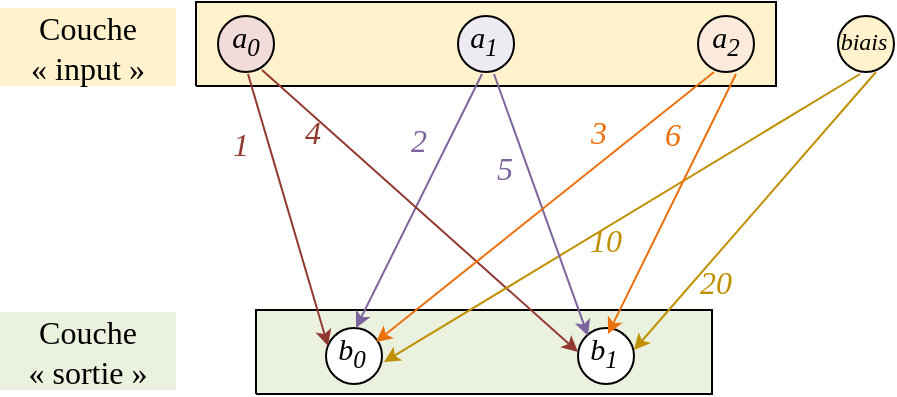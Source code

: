 <mxfile version="14.4.6" type="device"><diagram id="aUKZ1rv6fXUoQIfNmGdn" name="Page-1"><mxGraphModel dx="1182" dy="707" grid="1" gridSize="10" guides="1" tooltips="1" connect="1" arrows="1" fold="1" page="1" pageScale="1" pageWidth="827" pageHeight="1169" math="0" shadow="0"><root><mxCell id="0"/><mxCell id="1" parent="0"/><mxCell id="wtP-kSotFZjSb7o0V7ZI-9" style="vsdxID=165;fillColor=#fff2cc;gradientColor=none;shape=stencil(nZBLDoAgDERP0z3SIyjew0SURgSD+Lu9kMZoXLhwN9O+tukAlrNpJg1SzDH4QW/URgNYgZTkjA4UkwJUgGXng+6DX1zLfmoymdXo17xh5zmRJ6Q42BWCfc2oJfdAr+Yv+AP9Cb7OJ3H/2JG1HNGz/84klThPVCc=);strokeColor=#000000;labelBackgroundColor=none;rounded=0;html=1;whiteSpace=wrap;" vertex="1" parent="1"><mxGeometry x="238" y="715" width="290" height="42" as="geometry"/></mxCell><mxCell id="wtP-kSotFZjSb7o0V7ZI-10" value="&lt;p style=&quot;align:center;margin-left:0;margin-right:0;margin-top:0px;margin-bottom:0px;text-indent:0;valign:middle;direction:ltr;&quot;&gt;&lt;font style=&quot;font-size:15px;font-family:Cambria Math;color:#000000;direction:ltr;letter-spacing:0px;line-height:120%;opacity:1&quot;&gt;&lt;i&gt;a&lt;/i&gt;&lt;/font&gt;&lt;font style=&quot;font-size:15px;font-family:Cambria Math;color:#000000;direction:ltr;letter-spacing:0px;line-height:120%;opacity:1&quot;&gt;&lt;i&gt;&lt;sub&gt;0&lt;/sub&gt;&lt;/i&gt;&lt;/font&gt;&lt;font style=&quot;font-size:15px;font-family:Cambria Math;color:#000000;direction:ltr;letter-spacing:0px;line-height:120%;opacity:1&quot;&gt;&lt;br/&gt;&lt;/font&gt;&lt;/p&gt;" style="verticalAlign=middle;align=center;vsdxID=166;fillColor=#f2dcda;gradientColor=none;shape=stencil(vVHLDsIgEPwajiQI6RfU+h8bu22JCGRB2/69kG1iazx58DazM/vIjjBtmiCi0CplCjecbZ8nYc5Ca+snJJsLEqYTph0C4Ujh4XvmEaqzont41gkL96naodXKrGF6YSfQtUi0OXXDVlqPfJNP6usotUhYbJIUMmQb/GGrAxpRljVycDBuc1hKM2LclX8/7H9nFfB+82Cd45T2+mcspcSRmu4F);spacingTop=-3;spacingBottom=-1;spacingLeft=-3;spacingRight=-3;labelBackgroundColor=none;rounded=0;html=1;whiteSpace=wrap;" vertex="1" parent="1"><mxGeometry x="249" y="722" width="28" height="28" as="geometry"/></mxCell><mxCell id="wtP-kSotFZjSb7o0V7ZI-11" value="&lt;p style=&quot;align:center;margin-left:0;margin-right:0;margin-top:0px;margin-bottom:0px;text-indent:0;valign:middle;direction:ltr;&quot;&gt;&lt;font style=&quot;font-size:15px;font-family:Cambria Math;color:#000000;direction:ltr;letter-spacing:0px;line-height:120%;opacity:1&quot;&gt;&lt;i&gt;a&lt;/i&gt;&lt;/font&gt;&lt;font style=&quot;font-size:15px;font-family:Cambria Math;color:#000000;direction:ltr;letter-spacing:0px;line-height:120%;opacity:1&quot;&gt;&lt;i&gt;&lt;sub&gt;2&lt;br/&gt;&lt;/sub&gt;&lt;/i&gt;&lt;/font&gt;&lt;/p&gt;" style="verticalAlign=middle;align=center;vsdxID=167;fillColor=#fcebdd;gradientColor=none;shape=stencil(vVHLDsIgEPwajiQI6RfU+h8bu22JCGRB2/69kG1iazx58DazM/vIjjBtmiCi0CplCjecbZ8nYc5Ca+snJJsLEqYTph0C4Ujh4XvmEaqzont41gkL96naodXKrGF6YSfQtUi0OXXDVlqPfJNP6usotUhYbJIUMmQb/GGrAxpRljVycDBuc1hKM2LclX8/7H9nFfB+82Cd45T2+mcspcSRmu4F);spacingTop=-3;spacingBottom=-1;spacingLeft=-3;spacingRight=-3;labelBackgroundColor=none;rounded=0;html=1;whiteSpace=wrap;" vertex="1" parent="1"><mxGeometry x="489" y="722" width="28" height="28" as="geometry"/></mxCell><mxCell id="wtP-kSotFZjSb7o0V7ZI-12" value="&lt;p style=&quot;align:center;margin-left:0;margin-right:0;margin-top:0px;margin-bottom:0px;text-indent:0;valign:middle;direction:ltr;&quot;&gt;&lt;font style=&quot;font-size:15px;font-family:Cambria Math;color:#000000;direction:ltr;letter-spacing:0px;line-height:120%;opacity:1&quot;&gt;&lt;i&gt;a&lt;/i&gt;&lt;/font&gt;&lt;font style=&quot;font-size:15px;font-family:Cambria Math;color:#000000;direction:ltr;letter-spacing:0px;line-height:120%;opacity:1&quot;&gt;&lt;i&gt;&lt;sub&gt;1&lt;/sub&gt;&lt;/i&gt;&lt;/font&gt;&lt;font style=&quot;font-size:15px;font-family:Cambria Math;color:#000000;direction:ltr;letter-spacing:0px;line-height:120%;opacity:1&quot;&gt;&lt;i&gt;&lt;br/&gt;&lt;/i&gt;&lt;/font&gt;&lt;/p&gt;" style="verticalAlign=middle;align=center;vsdxID=168;fillColor=#eeeaf2;gradientColor=none;shape=stencil(vVHLDsIgEPwajiQI6RfU+h8bu22JCGRB2/69kG1iazx58DazM/vIjjBtmiCi0CplCjecbZ8nYc5Ca+snJJsLEqYTph0C4Ujh4XvmEaqzont41gkL96naodXKrGF6YSfQtUi0OXXDVlqPfJNP6usotUhYbJIUMmQb/GGrAxpRljVycDBuc1hKM2LclX8/7H9nFfB+82Cd45T2+mcspcSRmu4F);spacingTop=-3;spacingBottom=-1;spacingLeft=-3;spacingRight=-1;labelBackgroundColor=none;rounded=0;html=1;whiteSpace=wrap;" vertex="1" parent="1"><mxGeometry x="369" y="722" width="28" height="28" as="geometry"/></mxCell><mxCell id="wtP-kSotFZjSb7o0V7ZI-13" style="vsdxID=169;fillColor=#ebf1df;gradientColor=none;shape=stencil(nZBLDoAgDERP0z3SIyjew0SURgSD+Lu9kMZoXLhwN9O+tukAlrNpJg1SzDH4QW/URgNYgZTkjA4UkwJUgGXng+6DX1zLfmoymdXo17xh5zmRJ6Q42BWCfc2oJfdAr+Yv+AP9Cb7OJ3H/2JG1HNGz/84klThPVCc=);strokeColor=#000000;labelBackgroundColor=none;rounded=0;html=1;whiteSpace=wrap;" vertex="1" parent="1"><mxGeometry x="268" y="869" width="228" height="42" as="geometry"/></mxCell><mxCell id="wtP-kSotFZjSb7o0V7ZI-14" value="&lt;p style=&quot;align:center;margin-left:0;margin-right:0;margin-top:0px;margin-bottom:0px;text-indent:0;valign:middle;direction:ltr;&quot;&gt;&lt;font style=&quot;font-size:15px;font-family:Cambria Math;color:#000000;direction:ltr;letter-spacing:0px;line-height:120%;opacity:1&quot;&gt;&lt;i&gt;b&lt;/i&gt;&lt;/font&gt;&lt;font style=&quot;font-size:15px;font-family:Cambria Math;color:#000000;direction:ltr;letter-spacing:0px;line-height:120%;opacity:1&quot;&gt;&lt;i&gt;&lt;sub&gt;0&lt;/sub&gt;&lt;/i&gt;&lt;/font&gt;&lt;font style=&quot;font-size:15px;font-family:Cambria Math;color:#000000;direction:ltr;letter-spacing:0px;line-height:120%;opacity:1&quot;&gt;&lt;i&gt;&lt;br/&gt;&lt;/i&gt;&lt;/font&gt;&lt;/p&gt;" style="verticalAlign=middle;align=center;vsdxID=170;fillColor=#FFFFFF;gradientColor=none;shape=stencil(vVHLDsIgEPwajiQI6RfU+h8bu22JCGRB2/69kG1iazx58DazM/vIjjBtmiCi0CplCjecbZ8nYc5Ca+snJJsLEqYTph0C4Ujh4XvmEaqzont41gkL96naodXKrGF6YSfQtUi0OXXDVlqPfJNP6usotUhYbJIUMmQb/GGrAxpRljVycDBuc1hKM2LclX8/7H9nFfB+82Cd45T2+mcspcSRmu4F);spacingTop=-3;spacingBottom=-1;spacingLeft=-3;spacingRight=-1;labelBackgroundColor=none;rounded=0;html=1;whiteSpace=wrap;" vertex="1" parent="1"><mxGeometry x="303" y="878" width="28" height="28" as="geometry"/></mxCell><mxCell id="wtP-kSotFZjSb7o0V7ZI-18" value="&lt;p style=&quot;align:center;margin-left:0;margin-right:0;margin-top:0px;margin-bottom:0px;text-indent:0;valign:middle;direction:ltr;&quot;&gt;&lt;font style=&quot;font-size:12px;font-family:Cambria Math;color:#000000;direction:ltr;letter-spacing:0px;line-height:120%;opacity:1&quot;&gt;&lt;i&gt;biais&lt;/i&gt;&lt;/font&gt;&lt;font style=&quot;font-size:12px;font-family:Cambria Math;color:#000000;direction:ltr;letter-spacing:0px;line-height:120%;opacity:1&quot;&gt;&lt;br/&gt;&lt;/font&gt;&lt;/p&gt;" style="verticalAlign=middle;align=center;vsdxID=177;fillColor=#fff2cc;gradientColor=none;shape=stencil(vVHLDsIgEPwajiQI6RfU+h8bu22JCGRB2/69kG1iazx58DazM/vIjjBtmiCi0CplCjecbZ8nYc5Ca+snJJsLEqYTph0C4Ujh4XvmEaqzont41gkL96naodXKrGF6YSfQtUi0OXXDVlqPfJNP6usotUhYbJIUMmQb/GGrAxpRljVycDBuc1hKM2LclX8/7H9nFfB+82Cd45T2+mcspcSRmu4F);spacingTop=-3;spacingBottom=-1;spacingLeft=-3;spacingRight=-1;labelBackgroundColor=none;rounded=0;html=1;whiteSpace=wrap;" vertex="1" parent="1"><mxGeometry x="559" y="722" width="28" height="28" as="geometry"/></mxCell><mxCell id="wtP-kSotFZjSb7o0V7ZI-20" value="&lt;p style=&quot;align:center;margin-left:0;margin-right:0;margin-top:0px;margin-bottom:0px;text-indent:0;valign:middle;direction:ltr;&quot;&gt;&lt;font style=&quot;font-size:15px;font-family:Cambria Math;color:#000000;direction:ltr;letter-spacing:0px;line-height:120%;opacity:1&quot;&gt;&lt;i&gt;b&lt;/i&gt;&lt;/font&gt;&lt;font style=&quot;font-size:15px;font-family:Cambria Math;color:#000000;direction:ltr;letter-spacing:0px;line-height:120%;opacity:1&quot;&gt;&lt;i&gt;&lt;sub&gt;1&lt;/sub&gt;&lt;/i&gt;&lt;/font&gt;&lt;font style=&quot;font-size:15px;font-family:Cambria Math;color:#000000;direction:ltr;letter-spacing:0px;line-height:120%;opacity:1&quot;&gt;&lt;i&gt;&lt;br/&gt;&lt;/i&gt;&lt;/font&gt;&lt;/p&gt;" style="verticalAlign=middle;align=center;vsdxID=180;fillColor=#FFFFFF;gradientColor=none;shape=stencil(vVHLDsIgEPwajiQI6RfU+h8bu22JCGRB2/69kG1iazx58DazM/vIjjBtmiCi0CplCjecbZ8nYc5Ca+snJJsLEqYTph0C4Ujh4XvmEaqzont41gkL96naodXKrGF6YSfQtUi0OXXDVlqPfJNP6usotUhYbJIUMmQb/GGrAxpRljVycDBuc1hKM2LclX8/7H9nFfB+82Cd45T2+mcspcSRmu4F);spacingTop=-3;spacingBottom=-1;spacingLeft=-3;spacingRight=-1;labelBackgroundColor=none;rounded=0;html=1;whiteSpace=wrap;" vertex="1" parent="1"><mxGeometry x="429" y="878" width="28" height="28" as="geometry"/></mxCell><mxCell id="wtP-kSotFZjSb7o0V7ZI-25" value="&lt;font style=&quot;font-size:16px;font-family:Calibri;color:#000000;direction:ltr;letter-spacing:0px;line-height:120%;opacity:1&quot;&gt;Couche&lt;br/&gt;« input »&lt;br/&gt;&lt;/font&gt;" style="verticalAlign=middle;align=center;vsdxID=189;fillColor=#fff2cc;gradientColor=none;shape=stencil(nZBLDoAgDERP0z3SIyjew0SURgSD+Lu9kMZoXLhwN9O+tukAlrNpJg1SzDH4QW/URgNYgZTkjA4UkwJUgGXng+6DX1zLfmoymdXo17xh5zmRJ6Q42BWCfc2oJfdAr+Yv+AP9Cb7OJ3H/2JG1HNGz/84klThPVCc=);strokeColor=none;labelBackgroundColor=none;rounded=0;html=1;whiteSpace=wrap;" vertex="1" parent="1"><mxGeometry x="140" y="718" width="88" height="39" as="geometry"/></mxCell><mxCell id="wtP-kSotFZjSb7o0V7ZI-26" value="&lt;font style=&quot;font-size:16px;font-family:Calibri;color:#000000;direction:ltr;letter-spacing:0px;line-height:120%;opacity:1&quot;&gt;Couche &lt;br/&gt;« sortie »&lt;br/&gt;&lt;/font&gt;" style="verticalAlign=middle;align=center;vsdxID=190;fillColor=#ebf1df;gradientColor=none;shape=stencil(nZBLDoAgDERP0z3SIyjew0SURgSD+Lu9kMZoXLhwN9O+tukAlrNpJg1SzDH4QW/URgNYgZTkjA4UkwJUgGXng+6DX1zLfmoymdXo17xh5zmRJ6Q42BWCfc2oJfdAr+Yv+AP9Cb7OJ3H/2JG1HNGz/84klThPVCc=);strokeColor=none;labelBackgroundColor=none;rounded=0;html=1;whiteSpace=wrap;" vertex="1" parent="1"><mxGeometry x="140" y="870" width="88" height="39" as="geometry"/></mxCell><mxCell id="wtP-kSotFZjSb7o0V7ZI-27" style="vsdxID=173;edgeStyle=none;startArrow=none;endArrow=classic;startSize=5;endSize=5;strokeColor=#7e649e;spacingTop=0;spacingBottom=0;spacingLeft=0;spacingRight=0;verticalAlign=middle;html=1;labelBackgroundColor=#ffffff;rounded=0;" edge="1" parent="1"><mxGeometry relative="1" as="geometry"><Array as="points"/><mxPoint x="381" y="751" as="sourcePoint"/><mxPoint x="318" y="878" as="targetPoint"/></mxGeometry></mxCell><mxCell id="wtP-kSotFZjSb7o0V7ZI-28" style="vsdxID=172;edgeStyle=none;startArrow=none;endArrow=classic;startSize=5;endSize=5;strokeColor=#923931;spacingTop=0;spacingBottom=0;spacingLeft=0;spacingRight=0;verticalAlign=middle;html=1;labelBackgroundColor=#ffffff;rounded=0;" edge="1" parent="1"><mxGeometry relative="1" as="geometry"><Array as="points"/><mxPoint x="271" y="749" as="sourcePoint"/><mxPoint x="429" y="890" as="targetPoint"/></mxGeometry></mxCell><mxCell id="wtP-kSotFZjSb7o0V7ZI-29" style="vsdxID=171;edgeStyle=none;startArrow=none;endArrow=classic;startSize=5;endSize=5;strokeColor=#923931;spacingTop=0;spacingBottom=0;spacingLeft=0;spacingRight=0;verticalAlign=middle;html=1;labelBackgroundColor=#ffffff;rounded=0;" edge="1" parent="1"><mxGeometry relative="1" as="geometry"><Array as="points"/><mxPoint x="264" y="751" as="sourcePoint"/><mxPoint x="304" y="887" as="targetPoint"/></mxGeometry></mxCell><mxCell id="wtP-kSotFZjSb7o0V7ZI-30" style="vsdxID=178;edgeStyle=none;startArrow=none;endArrow=classic;startSize=5;endSize=5;strokeColor=#bf9000;spacingTop=0;spacingBottom=0;spacingLeft=0;spacingRight=0;verticalAlign=middle;html=1;labelBackgroundColor=#ffffff;rounded=0;" edge="1" parent="1"><mxGeometry relative="1" as="geometry"><Array as="points"/><mxPoint x="570" y="751" as="sourcePoint"/><mxPoint x="332" y="895" as="targetPoint"/></mxGeometry></mxCell><mxCell id="wtP-kSotFZjSb7o0V7ZI-31" style="vsdxID=181;edgeStyle=none;startArrow=none;endArrow=classic;startSize=5;endSize=5;strokeColor=#7e649e;spacingTop=0;spacingBottom=0;spacingLeft=0;spacingRight=0;verticalAlign=middle;html=1;labelBackgroundColor=#ffffff;rounded=0;" edge="1" parent="1"><mxGeometry relative="1" as="geometry"><Array as="points"/><mxPoint x="387" y="751" as="sourcePoint"/><mxPoint x="434" y="882" as="targetPoint"/></mxGeometry></mxCell><mxCell id="wtP-kSotFZjSb7o0V7ZI-32" style="vsdxID=185;edgeStyle=none;startArrow=none;endArrow=classic;startSize=5;endSize=5;strokeColor=#bf9000;spacingTop=0;spacingBottom=0;spacingLeft=0;spacingRight=0;verticalAlign=middle;html=1;labelBackgroundColor=#ffffff;rounded=0;" edge="1" parent="1"><mxGeometry relative="1" as="geometry"><Array as="points"/><mxPoint x="578" y="750" as="sourcePoint"/><mxPoint x="457" y="889" as="targetPoint"/></mxGeometry></mxCell><mxCell id="wtP-kSotFZjSb7o0V7ZI-33" style="vsdxID=184;edgeStyle=none;startArrow=none;endArrow=classic;startSize=5;endSize=5;strokeColor=#ea700d;spacingTop=0;spacingBottom=0;spacingLeft=0;spacingRight=0;verticalAlign=middle;html=1;labelBackgroundColor=#ffffff;rounded=0;" edge="1" parent="1"><mxGeometry relative="1" as="geometry"><Array as="points"/><mxPoint x="508" y="751" as="sourcePoint"/><mxPoint x="444" y="881" as="targetPoint"/></mxGeometry></mxCell><mxCell id="wtP-kSotFZjSb7o0V7ZI-34" style="vsdxID=183;edgeStyle=none;startArrow=none;endArrow=classic;startSize=5;endSize=5;strokeColor=#ea700d;spacingTop=0;spacingBottom=0;spacingLeft=0;spacingRight=0;verticalAlign=middle;html=1;labelBackgroundColor=#ffffff;rounded=0;" edge="1" parent="1"><mxGeometry relative="1" as="geometry"><Array as="points"/><mxPoint x="497" y="750" as="sourcePoint"/><mxPoint x="328" y="885" as="targetPoint"/></mxGeometry></mxCell><mxCell id="wtP-kSotFZjSb7o0V7ZI-35" value="&lt;p style=&quot;align:center;margin-left:0;margin-right:0;margin-top:0px;margin-bottom:0px;text-indent:0;valign:middle;direction:ltr;&quot;&gt;&lt;font style=&quot;font-size:16px;font-family:Calibri;color:#923931;direction:ltr;letter-spacing:0px;line-height:120%;opacity:1&quot;&gt;&lt;i&gt;1&lt;br/&gt;&lt;/i&gt;&lt;/font&gt;&lt;/p&gt;" style="verticalAlign=middle;align=center;vsdxID=174;fillColor=none;gradientColor=none;shape=stencil(nZBLDoAgDERP0z3SIyjew0SURgSD+Lu9kMZoXLhwN9O+tukAlrNpJg1SzDH4QW/URgNYgZTkjA4UkwJUgGXng+6DX1zLfmoymdXo17xh5zmRJ6Q42BWCfc2oJfdAr+Yv+AP9Cb7OJ3H/2JG1HNGz/84klThPVCc=);strokeColor=none;labelBackgroundColor=none;rounded=0;html=1;whiteSpace=wrap;" vertex="1" parent="1"><mxGeometry x="242" y="775" width="37" height="22" as="geometry"/></mxCell><mxCell id="wtP-kSotFZjSb7o0V7ZI-36" value="&lt;p style=&quot;align:center;margin-left:0;margin-right:0;margin-top:0px;margin-bottom:0px;text-indent:0;valign:middle;direction:ltr;&quot;&gt;&lt;font style=&quot;font-size:16px;font-family:Calibri;color:#923931;direction:ltr;letter-spacing:0px;line-height:120%;opacity:1&quot;&gt;&lt;i&gt;4&lt;br/&gt;&lt;/i&gt;&lt;/font&gt;&lt;/p&gt;" style="verticalAlign=middle;align=center;vsdxID=175;fillColor=none;gradientColor=none;shape=stencil(nZBLDoAgDERP0z3SIyjew0SURgSD+Lu9kMZoXLhwN9O+tukAlrNpJg1SzDH4QW/URgNYgZTkjA4UkwJUgGXng+6DX1zLfmoymdXo17xh5zmRJ6Q42BWCfc2oJfdAr+Yv+AP9Cb7OJ3H/2JG1HNGz/84klThPVCc=);strokeColor=none;labelBackgroundColor=none;rounded=0;html=1;whiteSpace=wrap;" vertex="1" parent="1"><mxGeometry x="278" y="769" width="37" height="22" as="geometry"/></mxCell><mxCell id="wtP-kSotFZjSb7o0V7ZI-37" value="&lt;p style=&quot;align:center;margin-left:0;margin-right:0;margin-top:0px;margin-bottom:0px;text-indent:0;valign:middle;direction:ltr;&quot;&gt;&lt;font style=&quot;font-size:16px;font-family:Calibri;color:#7e649e;direction:ltr;letter-spacing:0px;line-height:120%;opacity:1&quot;&gt;&lt;i&gt;5&lt;/i&gt;&lt;/font&gt;&lt;font style=&quot;font-size:16px;font-family:Themed;color:#7e649e;direction:ltr;letter-spacing:0px;line-height:120%;opacity:1&quot;&gt;&lt;i&gt;&lt;sub&gt;&lt;br/&gt;&lt;/sub&gt;&lt;/i&gt;&lt;/font&gt;&lt;/p&gt;" style="verticalAlign=middle;align=center;vsdxID=176;fillColor=none;gradientColor=none;shape=stencil(nZBLDoAgDERP0z3SIyjew0SURgSD+Lu9kMZoXLhwN9O+tukAlrNpJg1SzDH4QW/URgNYgZTkjA4UkwJUgGXng+6DX1zLfmoymdXo17xh5zmRJ6Q42BWCfc2oJfdAr+Yv+AP9Cb7OJ3H/2JG1HNGz/84klThPVCc=);strokeColor=none;labelBackgroundColor=none;rounded=0;html=1;whiteSpace=wrap;" vertex="1" parent="1"><mxGeometry x="374" y="794" width="37" height="14" as="geometry"/></mxCell><mxCell id="wtP-kSotFZjSb7o0V7ZI-38" value="&lt;p style=&quot;align:center;margin-left:0;margin-right:0;margin-top:0px;margin-bottom:0px;text-indent:0;valign:middle;direction:ltr;&quot;&gt;&lt;font style=&quot;font-size:16px;font-family:Calibri;color:#bf9000;direction:ltr;letter-spacing:0px;line-height:120%;opacity:1&quot;&gt;&lt;i&gt;10&lt;/i&gt;&lt;/font&gt;&lt;font style=&quot;font-size:16px;font-family:Themed;color:#bf9000;direction:ltr;letter-spacing:0px;line-height:120%;opacity:1&quot;&gt;&lt;i&gt;&lt;sub&gt;&lt;br/&gt;&lt;/sub&gt;&lt;/i&gt;&lt;/font&gt;&lt;/p&gt;" style="verticalAlign=middle;align=center;vsdxID=179;fillColor=none;gradientColor=none;shape=stencil(nZBLDoAgDERP0z3SIyjew0SURgSD+Lu9kMZoXLhwN9O+tukAlrNpJg1SzDH4QW/URgNYgZTkjA4UkwJUgGXng+6DX1zLfmoymdXo17xh5zmRJ6Q42BWCfc2oJfdAr+Yv+AP9Cb7OJ3H/2JG1HNGz/84klThPVCc=);strokeColor=none;labelBackgroundColor=none;rounded=0;html=1;whiteSpace=wrap;" vertex="1" parent="1"><mxGeometry x="422" y="826" width="42" height="22" as="geometry"/></mxCell><mxCell id="wtP-kSotFZjSb7o0V7ZI-39" value="&lt;p style=&quot;align:center;margin-left:0;margin-right:0;margin-top:0px;margin-bottom:0px;text-indent:0;valign:middle;direction:ltr;&quot;&gt;&lt;font style=&quot;font-size:16px;font-family:Calibri;color:#7e649e;direction:ltr;letter-spacing:0px;line-height:120%;opacity:1&quot;&gt;&lt;i&gt;2&lt;br/&gt;&lt;/i&gt;&lt;/font&gt;&lt;/p&gt;" style="verticalAlign=middle;align=center;vsdxID=182;fillColor=none;gradientColor=none;shape=stencil(nZBLDoAgDERP0z3SIyjew0SURgSD+Lu9kMZoXLhwN9O+tukAlrNpJg1SzDH4QW/URgNYgZTkjA4UkwJUgGXng+6DX1zLfmoymdXo17xh5zmRJ6Q42BWCfc2oJfdAr+Yv+AP9Cb7OJ3H/2JG1HNGz/84klThPVCc=);strokeColor=none;labelBackgroundColor=none;rounded=0;html=1;whiteSpace=wrap;" vertex="1" parent="1"><mxGeometry x="331" y="773" width="37" height="22" as="geometry"/></mxCell><mxCell id="wtP-kSotFZjSb7o0V7ZI-40" value="&lt;p style=&quot;align:center;margin-left:0;margin-right:0;margin-top:0px;margin-bottom:0px;text-indent:0;valign:middle;direction:ltr;&quot;&gt;&lt;font style=&quot;font-size:16px;font-family:Calibri;color:#bf9000;direction:ltr;letter-spacing:0px;line-height:120%;opacity:1&quot;&gt;&lt;i&gt;20&lt;/i&gt;&lt;/font&gt;&lt;font style=&quot;font-size:16px;font-family:Themed;color:#bf9000;direction:ltr;letter-spacing:0px;line-height:120%;opacity:1&quot;&gt;&lt;i&gt;&lt;sub&gt;&lt;br/&gt;&lt;/sub&gt;&lt;/i&gt;&lt;/font&gt;&lt;/p&gt;" style="verticalAlign=middle;align=center;vsdxID=186;fillColor=none;gradientColor=none;shape=stencil(nZBLDoAgDERP0z3SIyjew0SURgSD+Lu9kMZoXLhwN9O+tukAlrNpJg1SzDH4QW/URgNYgZTkjA4UkwJUgGXng+6DX1zLfmoymdXo17xh5zmRJ6Q42BWCfc2oJfdAr+Yv+AP9Cb7OJ3H/2JG1HNGz/84klThPVCc=);strokeColor=none;labelBackgroundColor=none;rounded=0;html=1;whiteSpace=wrap;" vertex="1" parent="1"><mxGeometry x="477" y="847" width="42" height="22" as="geometry"/></mxCell><mxCell id="wtP-kSotFZjSb7o0V7ZI-41" value="&lt;p style=&quot;align:center;margin-left:0;margin-right:0;margin-top:0px;margin-bottom:0px;text-indent:0;valign:middle;direction:ltr;&quot;&gt;&lt;font style=&quot;font-size:16px;font-family:Calibri;color:#ea700d;direction:ltr;letter-spacing:0px;line-height:120%;opacity:1&quot;&gt;&lt;i&gt;3&lt;br/&gt;&lt;/i&gt;&lt;/font&gt;&lt;/p&gt;" style="verticalAlign=middle;align=center;vsdxID=187;fillColor=none;gradientColor=none;shape=stencil(nZBLDoAgDERP0z3SIyjew0SURgSD+Lu9kMZoXLhwN9O+tukAlrNpJg1SzDH4QW/URgNYgZTkjA4UkwJUgGXng+6DX1zLfmoymdXo17xh5zmRJ6Q42BWCfc2oJfdAr+Yv+AP9Cb7OJ3H/2JG1HNGz/84klThPVCc=);strokeColor=none;labelBackgroundColor=none;rounded=0;html=1;whiteSpace=wrap;" vertex="1" parent="1"><mxGeometry x="421" y="771" width="37" height="17" as="geometry"/></mxCell><mxCell id="wtP-kSotFZjSb7o0V7ZI-42" value="&lt;p style=&quot;align:center;margin-left:0;margin-right:0;margin-top:0px;margin-bottom:0px;text-indent:0;valign:middle;direction:ltr;&quot;&gt;&lt;font style=&quot;font-size:16px;font-family:Calibri;color:#ea700d;direction:ltr;letter-spacing:0px;line-height:120%;opacity:1&quot;&gt;&lt;i&gt;6&lt;br/&gt;&lt;/i&gt;&lt;/font&gt;&lt;/p&gt;" style="verticalAlign=middle;align=center;vsdxID=188;fillColor=none;gradientColor=none;shape=stencil(nZBLDoAgDERP0z3SIyjew0SURgSD+Lu9kMZoXLhwN9O+tukAlrNpJg1SzDH4QW/URgNYgZTkjA4UkwJUgGXng+6DX1zLfmoymdXo17xh5zmRJ6Q42BWCfc2oJfdAr+Yv+AP9Cb7OJ3H/2JG1HNGz/84klThPVCc=);strokeColor=none;labelBackgroundColor=none;rounded=0;html=1;whiteSpace=wrap;" vertex="1" parent="1"><mxGeometry x="458" y="775" width="37" height="12" as="geometry"/></mxCell></root></mxGraphModel></diagram></mxfile>